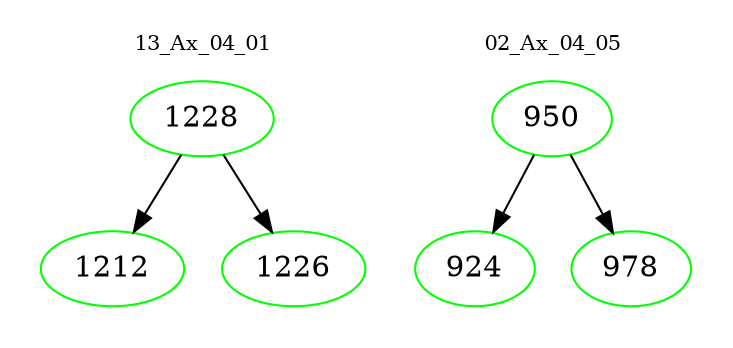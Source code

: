 digraph{
subgraph cluster_0 {
color = white
label = "13_Ax_04_01";
fontsize=10;
T0_1228 [label="1228", color="green"]
T0_1228 -> T0_1212 [color="black"]
T0_1212 [label="1212", color="green"]
T0_1228 -> T0_1226 [color="black"]
T0_1226 [label="1226", color="green"]
}
subgraph cluster_1 {
color = white
label = "02_Ax_04_05";
fontsize=10;
T1_950 [label="950", color="green"]
T1_950 -> T1_924 [color="black"]
T1_924 [label="924", color="green"]
T1_950 -> T1_978 [color="black"]
T1_978 [label="978", color="green"]
}
}
